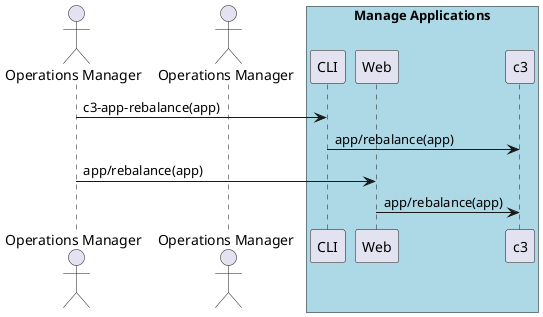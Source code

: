 @startuml
Actor "Operations Manager" as A
Actor "Operations Manager" as OM

box "Manage Applications" #lightblue
participant CLI as CLI
participant Web as Web
participant "c3" as S
A -> CLI : c3-app-rebalance(app)
CLI -> S : app/rebalance(app)
A -> Web : app/rebalance(app)
Web -> S : app/rebalance(app)
end box

@enduml
